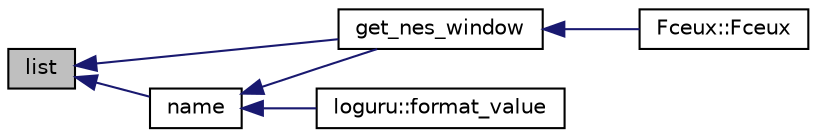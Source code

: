 digraph "list"
{
  edge [fontname="Helvetica",fontsize="10",labelfontname="Helvetica",labelfontsize="10"];
  node [fontname="Helvetica",fontsize="10",shape=record];
  rankdir="LR";
  Node13 [label="list",height=0.2,width=0.4,color="black", fillcolor="grey75", style="filled", fontcolor="black"];
  Node13 -> Node14 [dir="back",color="midnightblue",fontsize="10",style="solid",fontname="Helvetica"];
  Node14 [label="name",height=0.2,width=0.4,color="black", fillcolor="white", style="filled",URL="$_c_t__window__manager_8cpp.html#a7129ccf57dd13c73c71331e6d0a71ace"];
  Node14 -> Node15 [dir="back",color="midnightblue",fontsize="10",style="solid",fontname="Helvetica"];
  Node15 [label="get_nes_window",height=0.2,width=0.4,color="black", fillcolor="white", style="filled",URL="$_c_t__window__manager_8hpp.html#a4e60265b8a04af50e87e1b2a2f873111"];
  Node15 -> Node16 [dir="back",color="midnightblue",fontsize="10",style="solid",fontname="Helvetica"];
  Node16 [label="Fceux::Fceux",height=0.2,width=0.4,color="black", fillcolor="white", style="filled",URL="$class_fceux.html#a20de7edad3352c004d8358ae683663d1"];
  Node14 -> Node17 [dir="back",color="midnightblue",fontsize="10",style="solid",fontname="Helvetica"];
  Node17 [label="loguru::format_value",height=0.2,width=0.4,color="black", fillcolor="white", style="filled",URL="$namespaceloguru.html#a8d5900eb68be9d97a2e8dd4f9299f09a"];
  Node13 -> Node15 [dir="back",color="midnightblue",fontsize="10",style="solid",fontname="Helvetica"];
}
